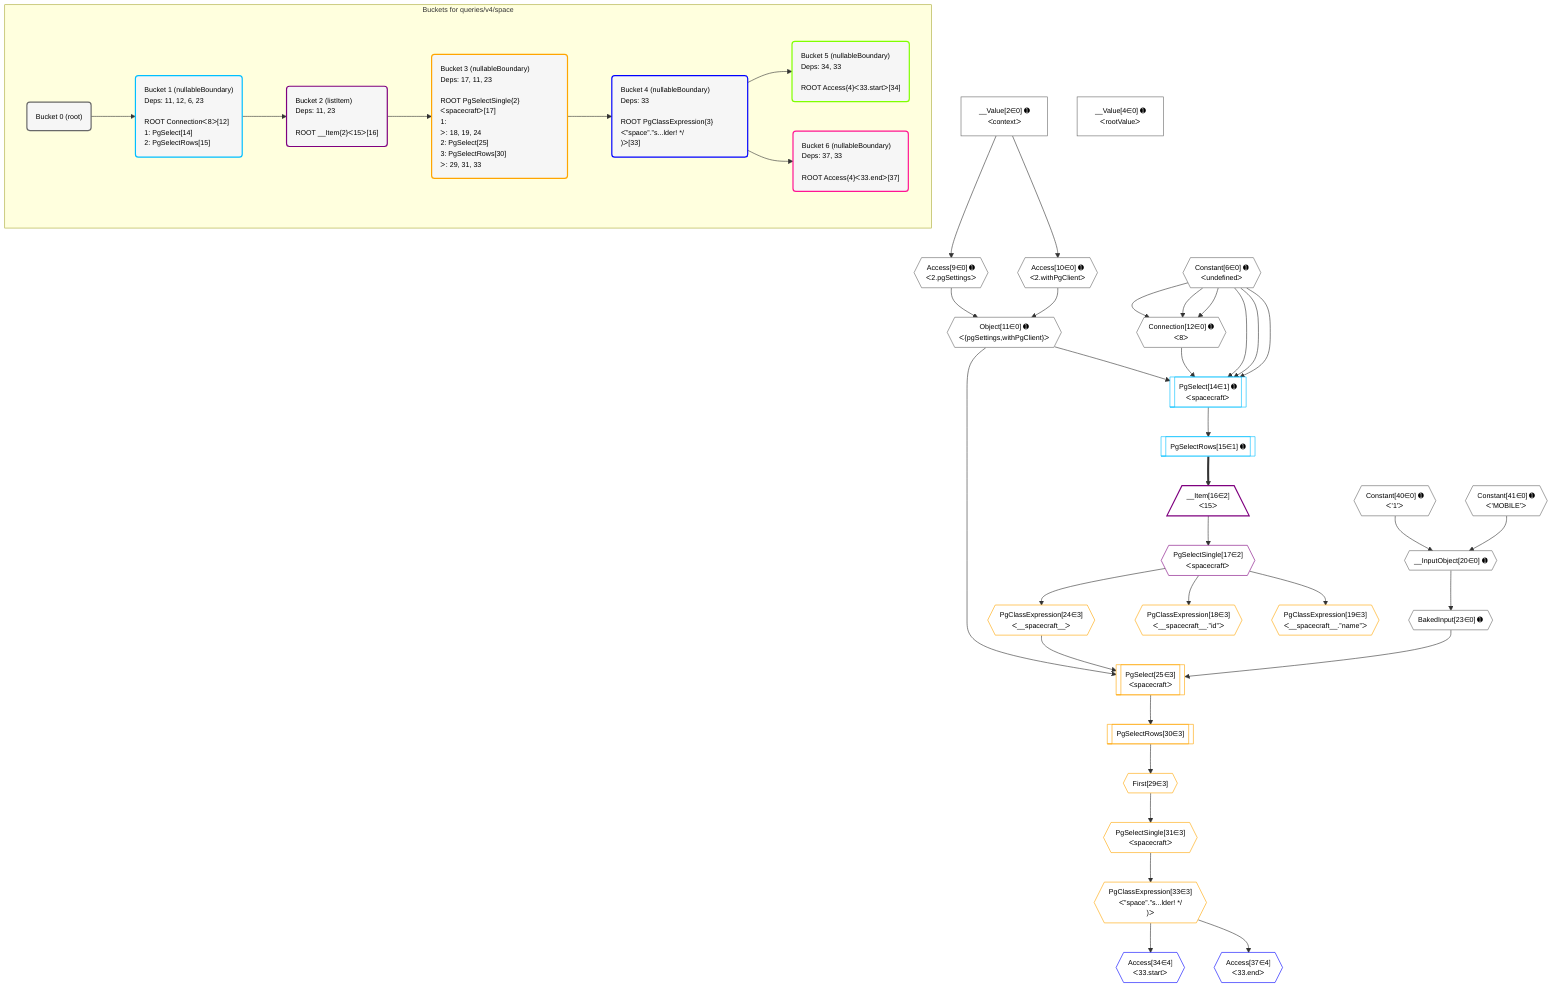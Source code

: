%%{init: {'themeVariables': { 'fontSize': '12px'}}}%%
graph TD
    classDef path fill:#eee,stroke:#000,color:#000
    classDef plan fill:#fff,stroke-width:1px,color:#000
    classDef itemplan fill:#fff,stroke-width:2px,color:#000
    classDef unbatchedplan fill:#dff,stroke-width:1px,color:#000
    classDef sideeffectplan fill:#fcc,stroke-width:2px,color:#000
    classDef bucket fill:#f6f6f6,color:#000,stroke-width:2px,text-align:left


    %% plan dependencies
    Connection12{{"Connection[12∈0] ➊<br />ᐸ8ᐳ"}}:::plan
    Constant6{{"Constant[6∈0] ➊<br />ᐸundefinedᐳ"}}:::plan
    Constant6 & Constant6 & Constant6 --> Connection12
    Object11{{"Object[11∈0] ➊<br />ᐸ{pgSettings,withPgClient}ᐳ"}}:::plan
    Access9{{"Access[9∈0] ➊<br />ᐸ2.pgSettingsᐳ"}}:::plan
    Access10{{"Access[10∈0] ➊<br />ᐸ2.withPgClientᐳ"}}:::plan
    Access9 & Access10 --> Object11
    __InputObject20{{"__InputObject[20∈0] ➊"}}:::plan
    Constant40{{"Constant[40∈0] ➊<br />ᐸ'1'ᐳ"}}:::plan
    Constant41{{"Constant[41∈0] ➊<br />ᐸ'MOBILE'ᐳ"}}:::plan
    Constant40 & Constant41 --> __InputObject20
    __Value2["__Value[2∈0] ➊<br />ᐸcontextᐳ"]:::plan
    __Value2 --> Access9
    __Value2 --> Access10
    BakedInput23{{"BakedInput[23∈0] ➊"}}:::plan
    __InputObject20 --> BakedInput23
    __Value4["__Value[4∈0] ➊<br />ᐸrootValueᐳ"]:::plan
    PgSelect14[["PgSelect[14∈1] ➊<br />ᐸspacecraftᐳ"]]:::plan
    Object11 & Connection12 & Constant6 & Constant6 & Constant6 --> PgSelect14
    PgSelectRows15[["PgSelectRows[15∈1] ➊"]]:::plan
    PgSelect14 --> PgSelectRows15
    __Item16[/"__Item[16∈2]<br />ᐸ15ᐳ"\]:::itemplan
    PgSelectRows15 ==> __Item16
    PgSelectSingle17{{"PgSelectSingle[17∈2]<br />ᐸspacecraftᐳ"}}:::plan
    __Item16 --> PgSelectSingle17
    PgSelect25[["PgSelect[25∈3]<br />ᐸspacecraftᐳ"]]:::plan
    PgClassExpression24{{"PgClassExpression[24∈3]<br />ᐸ__spacecraft__ᐳ"}}:::plan
    Object11 & PgClassExpression24 & BakedInput23 --> PgSelect25
    PgClassExpression18{{"PgClassExpression[18∈3]<br />ᐸ__spacecraft__.”id”ᐳ"}}:::plan
    PgSelectSingle17 --> PgClassExpression18
    PgClassExpression19{{"PgClassExpression[19∈3]<br />ᐸ__spacecraft__.”name”ᐳ"}}:::plan
    PgSelectSingle17 --> PgClassExpression19
    PgSelectSingle17 --> PgClassExpression24
    First29{{"First[29∈3]"}}:::plan
    PgSelectRows30[["PgSelectRows[30∈3]"]]:::plan
    PgSelectRows30 --> First29
    PgSelect25 --> PgSelectRows30
    PgSelectSingle31{{"PgSelectSingle[31∈3]<br />ᐸspacecraftᐳ"}}:::plan
    First29 --> PgSelectSingle31
    PgClassExpression33{{"PgClassExpression[33∈3]<br />ᐸ”space”.”s...lder! */<br />)ᐳ"}}:::plan
    PgSelectSingle31 --> PgClassExpression33
    Access34{{"Access[34∈4]<br />ᐸ33.startᐳ"}}:::plan
    PgClassExpression33 --> Access34
    Access37{{"Access[37∈4]<br />ᐸ33.endᐳ"}}:::plan
    PgClassExpression33 --> Access37

    %% define steps

    subgraph "Buckets for queries/v4/space"
    Bucket0("Bucket 0 (root)"):::bucket
    classDef bucket0 stroke:#696969
    class Bucket0,__Value2,__Value4,Constant6,Access9,Access10,Object11,Connection12,__InputObject20,BakedInput23,Constant40,Constant41 bucket0
    Bucket1("Bucket 1 (nullableBoundary)<br />Deps: 11, 12, 6, 23<br /><br />ROOT Connectionᐸ8ᐳ[12]<br />1: PgSelect[14]<br />2: PgSelectRows[15]"):::bucket
    classDef bucket1 stroke:#00bfff
    class Bucket1,PgSelect14,PgSelectRows15 bucket1
    Bucket2("Bucket 2 (listItem)<br />Deps: 11, 23<br /><br />ROOT __Item{2}ᐸ15ᐳ[16]"):::bucket
    classDef bucket2 stroke:#7f007f
    class Bucket2,__Item16,PgSelectSingle17 bucket2
    Bucket3("Bucket 3 (nullableBoundary)<br />Deps: 17, 11, 23<br /><br />ROOT PgSelectSingle{2}ᐸspacecraftᐳ[17]<br />1: <br />ᐳ: 18, 19, 24<br />2: PgSelect[25]<br />3: PgSelectRows[30]<br />ᐳ: 29, 31, 33"):::bucket
    classDef bucket3 stroke:#ffa500
    class Bucket3,PgClassExpression18,PgClassExpression19,PgClassExpression24,PgSelect25,First29,PgSelectRows30,PgSelectSingle31,PgClassExpression33 bucket3
    Bucket4("Bucket 4 (nullableBoundary)<br />Deps: 33<br /><br />ROOT PgClassExpression{3}ᐸ”space”.”s...lder! */<br />)ᐳ[33]"):::bucket
    classDef bucket4 stroke:#0000ff
    class Bucket4,Access34,Access37 bucket4
    Bucket5("Bucket 5 (nullableBoundary)<br />Deps: 34, 33<br /><br />ROOT Access{4}ᐸ33.startᐳ[34]"):::bucket
    classDef bucket5 stroke:#7fff00
    class Bucket5 bucket5
    Bucket6("Bucket 6 (nullableBoundary)<br />Deps: 37, 33<br /><br />ROOT Access{4}ᐸ33.endᐳ[37]"):::bucket
    classDef bucket6 stroke:#ff1493
    class Bucket6 bucket6
    Bucket0 --> Bucket1
    Bucket1 --> Bucket2
    Bucket2 --> Bucket3
    Bucket3 --> Bucket4
    Bucket4 --> Bucket5 & Bucket6
    end